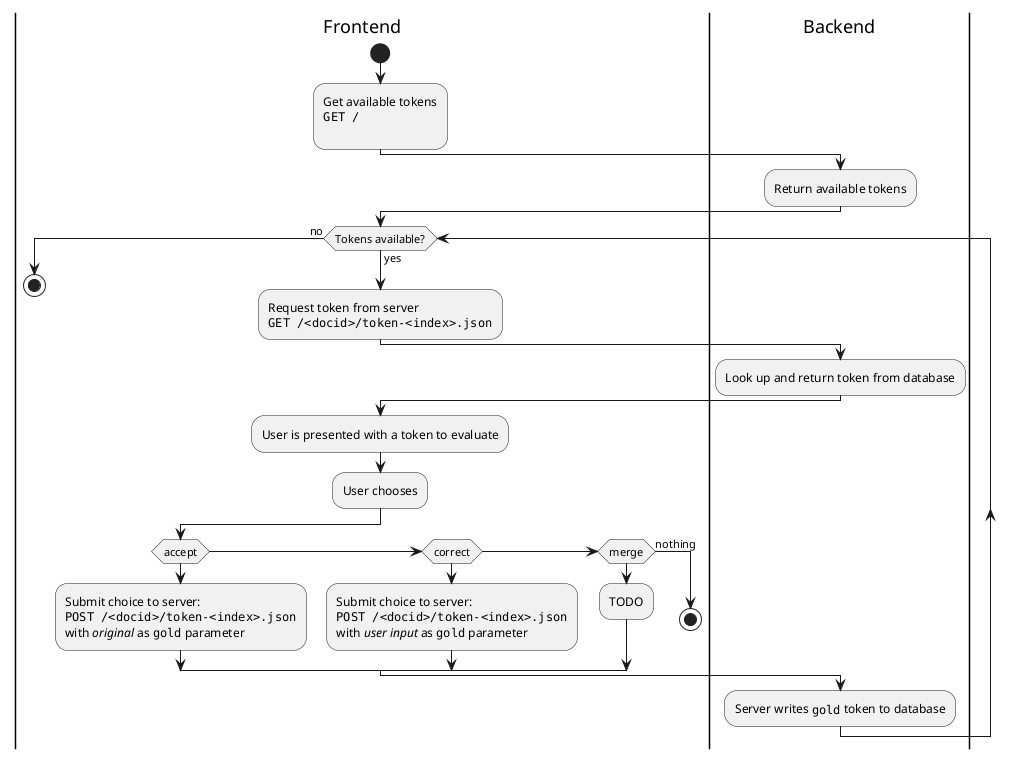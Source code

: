 @startuml

|Frontend|
start

:Get available tokens
""GET /""
;

|Backend|
:Return available tokens;

|Frontend|
while (Tokens available?) is (yes)
	:Request token from server
	""GET /<docid>/token-<index>.json"";
	
	|Backend|
	:Look up and return token from database;
	
	|Frontend|
	:User is presented with a token to evaluate;

	:User chooses;
	
	if (accept)
		:Submit choice to server:
		""POST /<docid>/token-<index>.json""
		with //original// as ""gold"" parameter;
	elseif (correct)
		:Submit choice to server:
		""POST /<docid>/token-<index>.json""
		with //user input// as ""gold"" parameter;
	elseif (merge)
		:TODO;
	else (nothing)
		stop
	endif
	
	|Backend|
	:Server writes ""gold"" token to database;
endwhile (no)

|Frontend|
stop

@enduml